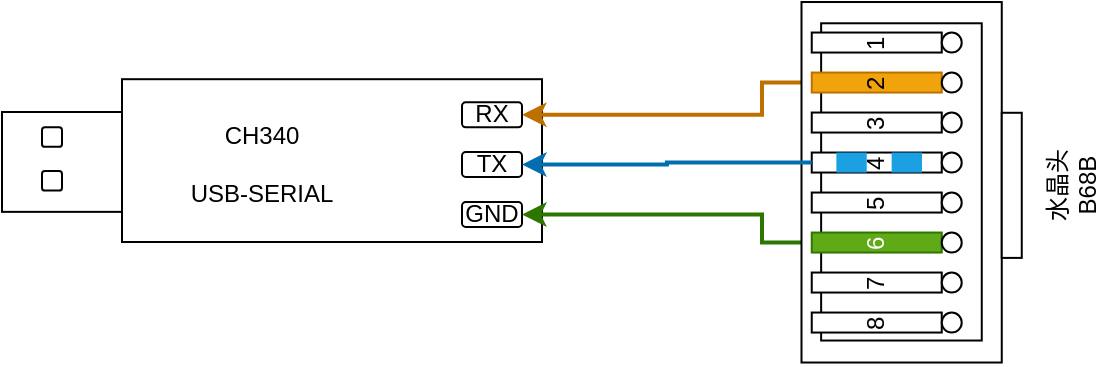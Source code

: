 <mxfile version="26.0.16">
  <diagram name="写频线" id="5u0-nrWR_6FShmV2jjgo">
    <mxGraphModel dx="-31" dy="-180" grid="1" gridSize="10" guides="1" tooltips="1" connect="1" arrows="1" fold="1" page="1" pageScale="1" pageWidth="827" pageHeight="1169" math="0" shadow="0">
      <root>
        <mxCell id="0" />
        <mxCell id="1" parent="0" />
        <mxCell id="nqmGvzH0I0buqhbpVetr-27" value="" style="rounded=0;whiteSpace=wrap;html=1;" vertex="1" parent="1">
          <mxGeometry x="860" y="1295" width="110" height="49.93" as="geometry" />
        </mxCell>
        <mxCell id="nqmGvzH0I0buqhbpVetr-28" value="" style="rounded=0;whiteSpace=wrap;html=1;" vertex="1" parent="1">
          <mxGeometry x="920" y="1278.6" width="210" height="81.4" as="geometry" />
        </mxCell>
        <mxCell id="nqmGvzH0I0buqhbpVetr-33" style="edgeStyle=orthogonalEdgeStyle;rounded=0;orthogonalLoop=1;jettySize=auto;html=1;entryX=1;entryY=0.5;entryDx=0;entryDy=0;strokeWidth=2;fillColor=#60a917;strokeColor=#2D7600;" edge="1" parent="1" source="nqmGvzH0I0buqhbpVetr-9" target="nqmGvzH0I0buqhbpVetr-29">
          <mxGeometry relative="1" as="geometry">
            <Array as="points">
              <mxPoint x="1240" y="1360" />
              <mxPoint x="1240" y="1346" />
            </Array>
          </mxGeometry>
        </mxCell>
        <mxCell id="nqmGvzH0I0buqhbpVetr-34" style="edgeStyle=orthogonalEdgeStyle;rounded=0;orthogonalLoop=1;jettySize=auto;html=1;entryX=1;entryY=0.5;entryDx=0;entryDy=0;strokeWidth=2;fillColor=#f0a30a;strokeColor=#BD7000;" edge="1" parent="1" source="nqmGvzH0I0buqhbpVetr-20" target="nqmGvzH0I0buqhbpVetr-31">
          <mxGeometry relative="1" as="geometry">
            <Array as="points">
              <mxPoint x="1240" y="1280" />
              <mxPoint x="1240" y="1296" />
            </Array>
          </mxGeometry>
        </mxCell>
        <mxCell id="nqmGvzH0I0buqhbpVetr-29" value="GND" style="rounded=1;whiteSpace=wrap;html=1;" vertex="1" parent="1">
          <mxGeometry x="1090" y="1340" width="30" height="12.5" as="geometry" />
        </mxCell>
        <mxCell id="nqmGvzH0I0buqhbpVetr-30" value="TX" style="rounded=1;whiteSpace=wrap;html=1;" vertex="1" parent="1">
          <mxGeometry x="1090" y="1315" width="30" height="12.5" as="geometry" />
        </mxCell>
        <mxCell id="nqmGvzH0I0buqhbpVetr-31" value="RX" style="rounded=1;whiteSpace=wrap;html=1;" vertex="1" parent="1">
          <mxGeometry x="1090" y="1290.16" width="30" height="12.5" as="geometry" />
        </mxCell>
        <mxCell id="nqmGvzH0I0buqhbpVetr-36" value="" style="group;flipV=1;" vertex="1" connectable="0" parent="1">
          <mxGeometry x="1259.75" y="1240.01" width="150.12" height="180.25" as="geometry" />
        </mxCell>
        <mxCell id="nqmGvzH0I0buqhbpVetr-17" value="&lt;div&gt;水晶头&lt;/div&gt;&lt;div&gt;B68B&lt;/div&gt;" style="text;html=1;align=center;verticalAlign=middle;whiteSpace=wrap;rounded=0;rotation=-90;container=0;" vertex="1" parent="nqmGvzH0I0buqhbpVetr-36">
          <mxGeometry x="105.12" y="76.66" width="60" height="30" as="geometry" />
        </mxCell>
        <mxCell id="nqmGvzH0I0buqhbpVetr-2" value="" style="rounded=0;whiteSpace=wrap;html=1;rotation=-90;container=0;" vertex="1" parent="nqmGvzH0I0buqhbpVetr-36">
          <mxGeometry x="-40.06" y="40.06" width="180.25" height="100.13" as="geometry" />
        </mxCell>
        <mxCell id="nqmGvzH0I0buqhbpVetr-3" value="" style="rounded=0;whiteSpace=wrap;html=1;rotation=-90;container=0;" vertex="1" parent="nqmGvzH0I0buqhbpVetr-36">
          <mxGeometry x="-29.34" y="49.79" width="158.62" height="80.31" as="geometry" />
        </mxCell>
        <mxCell id="nqmGvzH0I0buqhbpVetr-4" value="" style="rounded=0;whiteSpace=wrap;html=1;rotation=-90;container=0;" vertex="1" parent="nqmGvzH0I0buqhbpVetr-36">
          <mxGeometry x="68.85" y="86.66" width="72.56" height="10" as="geometry" />
        </mxCell>
        <mxCell id="nqmGvzH0I0buqhbpVetr-5" value="3" style="rounded=0;whiteSpace=wrap;html=1;rotation=-90;container=0;" vertex="1" parent="nqmGvzH0I0buqhbpVetr-36">
          <mxGeometry x="32.62" y="27.76" width="10" height="65" as="geometry" />
        </mxCell>
        <mxCell id="nqmGvzH0I0buqhbpVetr-6" value="7" style="rounded=0;whiteSpace=wrap;html=1;rotation=-90;container=0;" vertex="1" parent="nqmGvzH0I0buqhbpVetr-36">
          <mxGeometry x="32.62" y="107.76" width="10" height="65" as="geometry" />
        </mxCell>
        <mxCell id="nqmGvzH0I0buqhbpVetr-7" value="4" style="rounded=0;whiteSpace=wrap;html=1;rotation=-90;container=0;" vertex="1" parent="nqmGvzH0I0buqhbpVetr-36">
          <mxGeometry x="32.62" y="47.76" width="10" height="65" as="geometry" />
        </mxCell>
        <mxCell id="nqmGvzH0I0buqhbpVetr-8" value="5" style="rounded=0;whiteSpace=wrap;html=1;rotation=-90;container=0;" vertex="1" parent="nqmGvzH0I0buqhbpVetr-36">
          <mxGeometry x="32.62" y="67.76" width="10" height="65" as="geometry" />
        </mxCell>
        <mxCell id="nqmGvzH0I0buqhbpVetr-9" value="6" style="rounded=0;whiteSpace=wrap;html=1;rotation=-90;container=0;fillColor=#60a917;fontColor=#ffffff;strokeColor=#2D7600;" vertex="1" parent="nqmGvzH0I0buqhbpVetr-36">
          <mxGeometry x="32.62" y="87.76" width="10" height="65" as="geometry" />
        </mxCell>
        <mxCell id="nqmGvzH0I0buqhbpVetr-10" value="8" style="rounded=0;whiteSpace=wrap;html=1;rotation=-90;container=0;" vertex="1" parent="nqmGvzH0I0buqhbpVetr-36">
          <mxGeometry x="32.62" y="127.76" width="10" height="65" as="geometry" />
        </mxCell>
        <mxCell id="nqmGvzH0I0buqhbpVetr-11" value="" style="ellipse;whiteSpace=wrap;html=1;aspect=fixed;rotation=-90;container=0;" vertex="1" parent="nqmGvzH0I0buqhbpVetr-36">
          <mxGeometry x="70.12" y="55.26" width="10" height="10" as="geometry" />
        </mxCell>
        <mxCell id="nqmGvzH0I0buqhbpVetr-12" value="" style="ellipse;whiteSpace=wrap;html=1;aspect=fixed;rotation=-90;container=0;" vertex="1" parent="nqmGvzH0I0buqhbpVetr-36">
          <mxGeometry x="70.12" y="75.26" width="10" height="10" as="geometry" />
        </mxCell>
        <mxCell id="nqmGvzH0I0buqhbpVetr-13" value="" style="ellipse;whiteSpace=wrap;html=1;aspect=fixed;rotation=-90;container=0;" vertex="1" parent="nqmGvzH0I0buqhbpVetr-36">
          <mxGeometry x="70.12" y="95.26" width="10" height="10" as="geometry" />
        </mxCell>
        <mxCell id="nqmGvzH0I0buqhbpVetr-14" value="" style="ellipse;whiteSpace=wrap;html=1;aspect=fixed;rotation=-90;container=0;" vertex="1" parent="nqmGvzH0I0buqhbpVetr-36">
          <mxGeometry x="70.12" y="115.26" width="10" height="10" as="geometry" />
        </mxCell>
        <mxCell id="nqmGvzH0I0buqhbpVetr-15" value="" style="ellipse;whiteSpace=wrap;html=1;aspect=fixed;rotation=-90;container=0;" vertex="1" parent="nqmGvzH0I0buqhbpVetr-36">
          <mxGeometry x="70.12" y="135.26" width="10" height="10" as="geometry" />
        </mxCell>
        <mxCell id="nqmGvzH0I0buqhbpVetr-16" value="" style="ellipse;whiteSpace=wrap;html=1;aspect=fixed;rotation=-90;container=0;" vertex="1" parent="nqmGvzH0I0buqhbpVetr-36">
          <mxGeometry x="70.12" y="155.26" width="10" height="10" as="geometry" />
        </mxCell>
        <mxCell id="nqmGvzH0I0buqhbpVetr-19" value="1" style="rounded=0;whiteSpace=wrap;html=1;rotation=-90;container=0;" vertex="1" parent="nqmGvzH0I0buqhbpVetr-36">
          <mxGeometry x="32.62" y="-12.24" width="10" height="65" as="geometry" />
        </mxCell>
        <mxCell id="nqmGvzH0I0buqhbpVetr-20" value="2" style="rounded=0;whiteSpace=wrap;html=1;rotation=-90;fillColor=#f0a30a;fontColor=#000000;strokeColor=#BD7000;container=0;" vertex="1" parent="nqmGvzH0I0buqhbpVetr-36">
          <mxGeometry x="32.62" y="7.76" width="10" height="65" as="geometry" />
        </mxCell>
        <mxCell id="nqmGvzH0I0buqhbpVetr-21" value="" style="ellipse;whiteSpace=wrap;html=1;aspect=fixed;rotation=-90;container=0;" vertex="1" parent="nqmGvzH0I0buqhbpVetr-36">
          <mxGeometry x="70.12" y="15.26" width="10" height="10" as="geometry" />
        </mxCell>
        <mxCell id="nqmGvzH0I0buqhbpVetr-22" value="" style="ellipse;whiteSpace=wrap;html=1;aspect=fixed;rotation=-90;container=0;" vertex="1" parent="nqmGvzH0I0buqhbpVetr-36">
          <mxGeometry x="70.12" y="35.26" width="10" height="10" as="geometry" />
        </mxCell>
        <mxCell id="nqmGvzH0I0buqhbpVetr-24" value="" style="rounded=0;whiteSpace=wrap;html=1;fillColor=#1ba1e2;fontColor=#ffffff;strokeColor=none;" vertex="1" parent="nqmGvzH0I0buqhbpVetr-36">
          <mxGeometry x="45.07" y="75.26" width="15.18" height="10" as="geometry" />
        </mxCell>
        <mxCell id="nqmGvzH0I0buqhbpVetr-26" value="" style="rounded=0;whiteSpace=wrap;html=1;fillColor=#1ba1e2;fontColor=#ffffff;strokeColor=none;" vertex="1" parent="nqmGvzH0I0buqhbpVetr-36">
          <mxGeometry x="17.44" y="75.26" width="15.18" height="10" as="geometry" />
        </mxCell>
        <mxCell id="nqmGvzH0I0buqhbpVetr-37" style="edgeStyle=orthogonalEdgeStyle;rounded=0;orthogonalLoop=1;jettySize=auto;html=1;entryX=1;entryY=0.5;entryDx=0;entryDy=0;strokeWidth=2;fillColor=#1ba1e2;strokeColor=#006EAF;" edge="1" parent="1" source="nqmGvzH0I0buqhbpVetr-7" target="nqmGvzH0I0buqhbpVetr-30">
          <mxGeometry relative="1" as="geometry" />
        </mxCell>
        <mxCell id="nqmGvzH0I0buqhbpVetr-38" value="CH340&lt;div&gt;&lt;br&gt;&lt;/div&gt;&lt;div&gt;USB-SERIAL&lt;/div&gt;" style="text;html=1;align=center;verticalAlign=middle;whiteSpace=wrap;rounded=0;" vertex="1" parent="1">
          <mxGeometry x="950" y="1306.25" width="80" height="30" as="geometry" />
        </mxCell>
        <mxCell id="nqmGvzH0I0buqhbpVetr-39" value="" style="rounded=1;whiteSpace=wrap;html=1;" vertex="1" parent="1">
          <mxGeometry x="880" y="1302.66" width="10" height="9.74" as="geometry" />
        </mxCell>
        <mxCell id="nqmGvzH0I0buqhbpVetr-41" value="" style="rounded=1;whiteSpace=wrap;html=1;" vertex="1" parent="1">
          <mxGeometry x="880" y="1324.56" width="10" height="9.74" as="geometry" />
        </mxCell>
      </root>
    </mxGraphModel>
  </diagram>
</mxfile>
